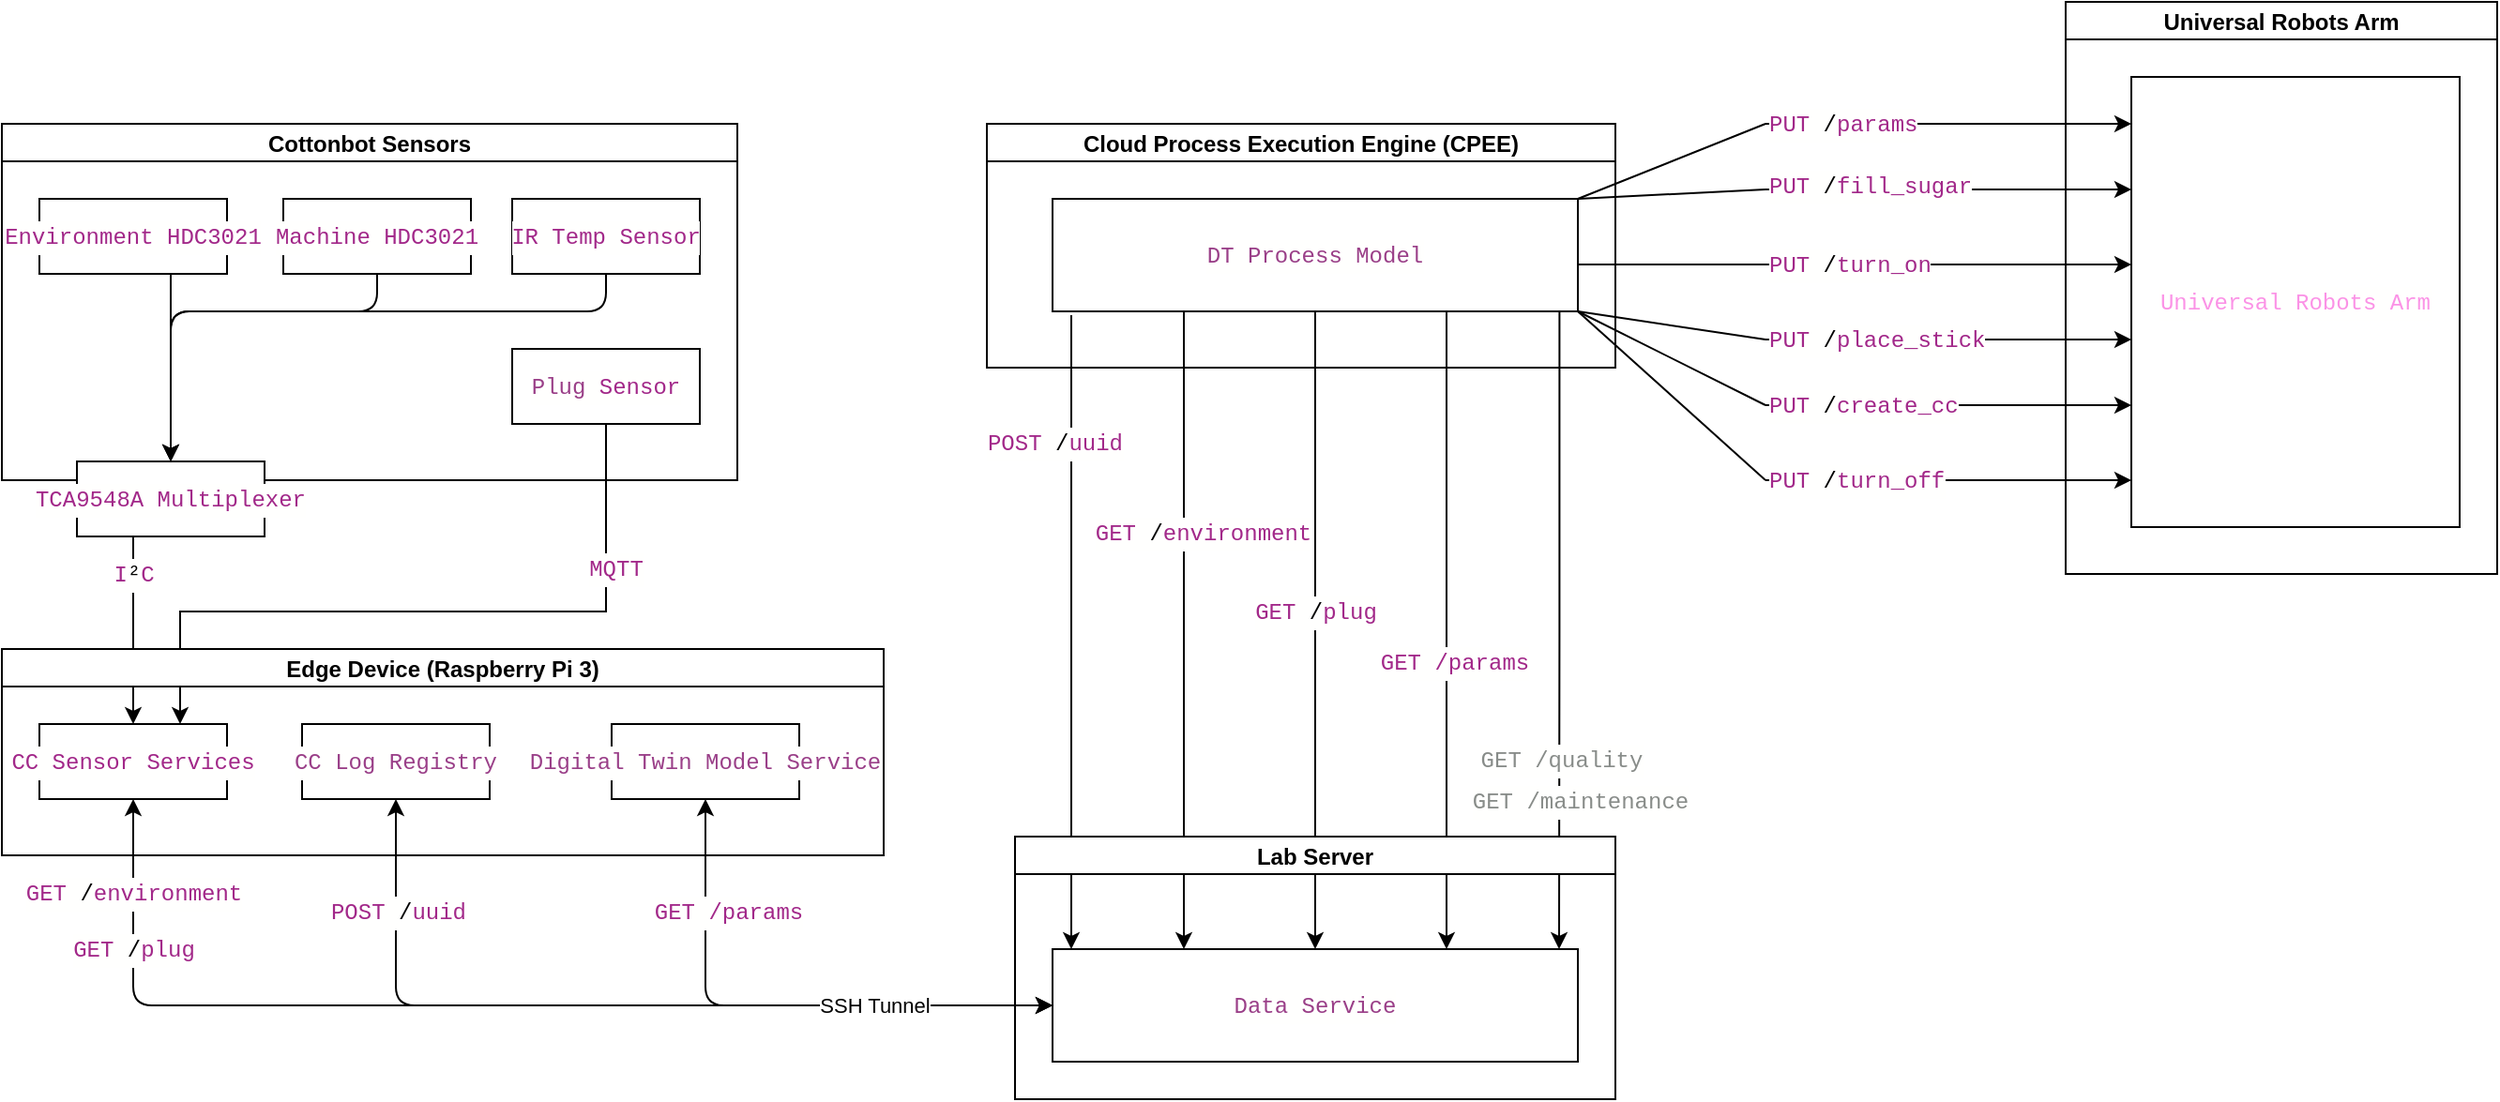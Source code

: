 <mxfile version="28.1.2">
  <diagram name="Page-1" id="sNauW_t54tCysDLgr2Dm">
    <mxGraphModel dx="1195" dy="-488" grid="1" gridSize="10" guides="1" tooltips="1" connect="1" arrows="1" fold="1" page="1" pageScale="1" pageWidth="827" pageHeight="1169" math="0" shadow="0">
      <root>
        <mxCell id="0" />
        <mxCell id="1" parent="0" />
        <mxCell id="_XdUhHh0zTV-7-86hAuY-172" style="edgeStyle=orthogonalEdgeStyle;rounded=0;orthogonalLoop=1;jettySize=auto;html=1;exitX=0.5;exitY=1;exitDx=0;exitDy=0;entryX=0.75;entryY=0;entryDx=0;entryDy=0;" edge="1" parent="1" source="_XdUhHh0zTV-7-86hAuY-169" target="_XdUhHh0zTV-7-86hAuY-75">
          <mxGeometry relative="1" as="geometry">
            <mxPoint x="150" y="1580" as="targetPoint" />
            <Array as="points">
              <mxPoint x="402" y="1520" />
              <mxPoint x="175" y="1520" />
            </Array>
          </mxGeometry>
        </mxCell>
        <mxCell id="_XdUhHh0zTV-7-86hAuY-86" style="edgeStyle=orthogonalEdgeStyle;rounded=0;orthogonalLoop=1;jettySize=auto;html=1;movable=1;resizable=1;rotatable=1;deletable=1;editable=1;locked=0;connectable=1;" edge="1" parent="1">
          <mxGeometry relative="1" as="geometry">
            <mxPoint x="650" y="1362" as="sourcePoint" />
            <mxPoint x="650" y="1700" as="targetPoint" />
          </mxGeometry>
        </mxCell>
        <mxCell id="_XdUhHh0zTV-7-86hAuY-88" style="edgeStyle=orthogonalEdgeStyle;rounded=0;orthogonalLoop=1;jettySize=auto;html=1;exitX=0.25;exitY=0;exitDx=0;exitDy=0;entryX=0.25;entryY=1;entryDx=0;entryDy=0;startArrow=classic;startFill=1;endArrow=none;endFill=0;movable=1;resizable=1;rotatable=1;deletable=1;editable=1;locked=0;connectable=1;" edge="1" parent="1" source="_XdUhHh0zTV-7-86hAuY-66" target="_XdUhHh0zTV-7-86hAuY-84">
          <mxGeometry relative="1" as="geometry" />
        </mxCell>
        <mxCell id="_XdUhHh0zTV-7-86hAuY-89" value="&lt;div style=&quot;text-align: start; color: rgb(0, 0, 0); background-color: rgb(255, 255, 254); font-family: Menlo, Monaco, &amp;quot;Courier New&amp;quot;, monospace; font-size: 12px; line-height: 18px; white-space: pre;&quot;&gt;&lt;span style=&quot;color: rgb(162, 40, 137);&quot;&gt;GET&lt;/span&gt; /&lt;span style=&quot;color: rgb(162, 40, 137);&quot;&gt;environment&lt;/span&gt;&lt;br&gt;&lt;/div&gt;" style="edgeLabel;html=1;align=center;verticalAlign=middle;resizable=1;points=[];movable=1;rotatable=1;deletable=1;editable=1;locked=0;connectable=1;" vertex="1" connectable="0" parent="_XdUhHh0zTV-7-86hAuY-88">
          <mxGeometry x="0.164" y="4" relative="1" as="geometry">
            <mxPoint x="14" y="-24" as="offset" />
          </mxGeometry>
        </mxCell>
        <mxCell id="_XdUhHh0zTV-7-86hAuY-90" style="edgeStyle=orthogonalEdgeStyle;rounded=0;orthogonalLoop=1;jettySize=auto;html=1;exitX=0.5;exitY=1;exitDx=0;exitDy=0;entryX=0.5;entryY=0;entryDx=0;entryDy=0;movable=1;resizable=1;rotatable=1;deletable=1;editable=1;locked=0;connectable=1;" edge="1" parent="1" source="_XdUhHh0zTV-7-86hAuY-84" target="_XdUhHh0zTV-7-86hAuY-66">
          <mxGeometry relative="1" as="geometry" />
        </mxCell>
        <mxCell id="_XdUhHh0zTV-7-86hAuY-93" value="&lt;div style=&quot;text-align: start; color: rgb(0, 0, 0); background-color: rgb(255, 255, 254); font-family: Menlo, Monaco, &amp;quot;Courier New&amp;quot;, monospace; font-size: 12px; line-height: 18px; white-space: pre;&quot;&gt;&lt;span style=&quot;color: rgb(162, 40, 137);&quot;&gt;GET&lt;/span&gt; /&lt;span style=&quot;color: rgb(162, 40, 137);&quot;&gt;plug&lt;/span&gt;&lt;/div&gt;" style="edgeLabel;html=1;align=center;verticalAlign=middle;resizable=1;points=[];movable=1;rotatable=1;deletable=1;editable=1;locked=0;connectable=1;" vertex="1" connectable="0" parent="_XdUhHh0zTV-7-86hAuY-90">
          <mxGeometry x="0.046" y="1" relative="1" as="geometry">
            <mxPoint x="-1" y="-18" as="offset" />
          </mxGeometry>
        </mxCell>
        <mxCell id="_XdUhHh0zTV-7-86hAuY-91" style="edgeStyle=orthogonalEdgeStyle;rounded=0;orthogonalLoop=1;jettySize=auto;html=1;exitX=0.75;exitY=1;exitDx=0;exitDy=0;entryX=0.75;entryY=0;entryDx=0;entryDy=0;startArrow=none;startFill=0;movable=1;resizable=1;rotatable=1;deletable=1;editable=1;locked=0;connectable=1;" edge="1" parent="1" source="_XdUhHh0zTV-7-86hAuY-84" target="_XdUhHh0zTV-7-86hAuY-66">
          <mxGeometry relative="1" as="geometry" />
        </mxCell>
        <mxCell id="_XdUhHh0zTV-7-86hAuY-92" style="edgeStyle=orthogonalEdgeStyle;rounded=0;orthogonalLoop=1;jettySize=auto;html=1;exitX=0.965;exitY=0.981;exitDx=0;exitDy=0;exitPerimeter=0;movable=1;resizable=1;rotatable=1;deletable=1;editable=1;locked=0;connectable=1;" edge="1" parent="1" source="_XdUhHh0zTV-7-86hAuY-84">
          <mxGeometry relative="1" as="geometry">
            <mxPoint x="910" y="1700" as="targetPoint" />
          </mxGeometry>
        </mxCell>
        <mxCell id="_XdUhHh0zTV-7-86hAuY-95" value="&lt;div style=&quot;text-align: start; color: rgb(0, 0, 0); background-color: rgb(255, 255, 254); font-family: Menlo, Monaco, &amp;quot;Courier New&amp;quot;, monospace; font-size: 12px; line-height: 18px; white-space: pre;&quot;&gt;&lt;span style=&quot;color: rgb(136, 140, 137);&quot;&gt;GET /quality&lt;/span&gt;&lt;/div&gt;" style="edgeLabel;html=1;align=center;verticalAlign=middle;resizable=1;points=[];movable=1;rotatable=1;deletable=1;editable=1;locked=0;connectable=1;" vertex="1" connectable="0" parent="_XdUhHh0zTV-7-86hAuY-92">
          <mxGeometry x="-0.085" y="1" relative="1" as="geometry">
            <mxPoint y="84" as="offset" />
          </mxGeometry>
        </mxCell>
        <mxCell id="_XdUhHh0zTV-7-86hAuY-96" value="&lt;div style=&quot;text-align: start; color: rgb(0, 0, 0); background-color: rgb(255, 255, 254); font-family: Menlo, Monaco, &amp;quot;Courier New&amp;quot;, monospace; font-size: 12px; line-height: 18px; white-space: pre;&quot;&gt;&lt;span style=&quot;color: rgb(136, 140, 137);&quot;&gt;GET /maintenance&lt;/span&gt;&lt;/div&gt;" style="edgeLabel;html=1;align=center;verticalAlign=middle;resizable=1;points=[];movable=1;rotatable=1;deletable=1;editable=1;locked=0;connectable=1;" vertex="1" connectable="0" parent="_XdUhHh0zTV-7-86hAuY-92">
          <mxGeometry x="0.125" y="1" relative="1" as="geometry">
            <mxPoint x="9" y="70" as="offset" />
          </mxGeometry>
        </mxCell>
        <mxCell id="_XdUhHh0zTV-7-86hAuY-34" value="Cottonbot Sensors" style="swimlane;startSize=20;horizontal=1;childLayout=treeLayout;horizontalTree=0;sortEdges=1;resizable=1;containerType=tree;fontSize=12;movable=1;rotatable=1;deletable=1;editable=1;locked=0;connectable=1;" vertex="1" parent="1">
          <mxGeometry x="80" y="1260" width="392" height="190" as="geometry" />
        </mxCell>
        <mxCell id="_XdUhHh0zTV-7-86hAuY-35" value="&lt;div style=&quot;text-align: start; color: rgb(0, 0, 0); background-color: rgb(255, 255, 254); font-family: Menlo, Monaco, &amp;quot;Courier New&amp;quot;, monospace; line-height: 18px; white-space: pre;&quot;&gt;&lt;div style=&quot;color: rgb(0, 0, 0); background-color: rgb(255, 255, 254); line-height: 18px;&quot;&gt;&lt;span style=&quot;color: rgb(162, 40, 137);&quot;&gt;Environment&lt;/span&gt; &lt;span style=&quot;color: rgb(162, 40, 137);&quot;&gt;HDC3021&lt;/span&gt;&lt;/div&gt;&lt;/div&gt;" style="whiteSpace=wrap;html=1;movable=1;resizable=1;rotatable=1;deletable=1;editable=1;locked=0;connectable=1;" vertex="1" parent="_XdUhHh0zTV-7-86hAuY-34">
          <mxGeometry x="20" y="40" width="100" height="40" as="geometry" />
        </mxCell>
        <mxCell id="_XdUhHh0zTV-7-86hAuY-40" value="&lt;div style=&quot;text-align: start; color: rgb(0, 0, 0); background-color: rgb(255, 255, 254); font-family: Menlo, Monaco, &amp;quot;Courier New&amp;quot;, monospace; line-height: 18px; white-space: pre;&quot;&gt;&lt;div style=&quot;color: rgb(0, 0, 0); background-color: rgb(255, 255, 254); line-height: 18px;&quot;&gt;&lt;span style=&quot;color: rgb(162, 40, 137);&quot;&gt;Machine&lt;/span&gt; &lt;span style=&quot;color: rgb(162, 40, 137);&quot;&gt;HDC3021&lt;/span&gt;&lt;/div&gt;&lt;/div&gt;" style="whiteSpace=wrap;html=1;movable=1;resizable=1;rotatable=1;deletable=1;editable=1;locked=0;connectable=1;" vertex="1" parent="_XdUhHh0zTV-7-86hAuY-34">
          <mxGeometry x="150.0" y="40" width="100" height="40" as="geometry" />
        </mxCell>
        <mxCell id="_XdUhHh0zTV-7-86hAuY-42" value="&lt;div style=&quot;text-align: start; color: rgb(0, 0, 0); background-color: rgb(255, 255, 254); font-family: Menlo, Monaco, &amp;quot;Courier New&amp;quot;, monospace; line-height: 18px; white-space: pre;&quot;&gt;&lt;div style=&quot;color: rgb(0, 0, 0); background-color: rgb(255, 255, 254); line-height: 18px;&quot;&gt;&lt;div style=&quot;color: rgb(0, 0, 0); background-color: rgb(255, 255, 254); line-height: 18px;&quot;&gt;&lt;span style=&quot;color: rgb(162, 40, 137);&quot;&gt;IR Temp&lt;/span&gt; &lt;span style=&quot;color: rgb(162, 40, 137);&quot;&gt;Sensor&lt;/span&gt;&lt;/div&gt;&lt;/div&gt;&lt;/div&gt;" style="whiteSpace=wrap;html=1;movable=1;resizable=1;rotatable=1;deletable=1;editable=1;locked=0;connectable=1;" vertex="1" parent="_XdUhHh0zTV-7-86hAuY-34">
          <mxGeometry x="272.0" y="40" width="100" height="40" as="geometry" />
        </mxCell>
        <mxCell id="_XdUhHh0zTV-7-86hAuY-169" value="&lt;div style=&quot;text-align: start; background-color: rgb(255, 255, 254); font-family: Menlo, Monaco, &amp;quot;Courier New&amp;quot;, monospace; line-height: 18px; white-space: pre; color: rgb(0, 0, 0);&quot;&gt;&lt;div style=&quot;background-color: rgb(255, 255, 254); line-height: 18px; color: rgb(0, 0, 0);&quot;&gt;&lt;div style=&quot;background-color: rgb(255, 255, 254); line-height: 18px; color: rgb(0, 0, 0);&quot;&gt;&lt;span style=&quot;caret-color: rgb(154, 63, 136); color: rgb(154, 63, 136);&quot;&gt;Plug&lt;/span&gt; &lt;span style=&quot;color: rgb(162, 40, 137);&quot;&gt;Sensor&lt;/span&gt;&lt;/div&gt;&lt;/div&gt;&lt;/div&gt;" style="whiteSpace=wrap;html=1;movable=1;resizable=1;rotatable=1;deletable=1;editable=1;locked=0;connectable=1;" vertex="1" parent="_XdUhHh0zTV-7-86hAuY-34">
          <mxGeometry x="272" y="120" width="100" height="40" as="geometry" />
        </mxCell>
        <mxCell id="_XdUhHh0zTV-7-86hAuY-78" value="&lt;div style=&quot;text-align: start; color: rgb(0, 0, 0); background-color: rgb(255, 255, 254); font-family: Menlo, Monaco, &amp;quot;Courier New&amp;quot;, monospace; font-size: 12px; line-height: 18px; white-space: pre;&quot;&gt;&lt;span style=&quot;color: rgb(162, 40, 137);&quot;&gt;I&lt;/span&gt;²&lt;span style=&quot;color: rgb(162, 40, 137);&quot;&gt;C&lt;/span&gt;&lt;/div&gt;" style="edgeStyle=orthogonalEdgeStyle;rounded=0;orthogonalLoop=1;jettySize=auto;html=1;exitX=0.5;exitY=1;exitDx=0;exitDy=0;entryX=0.5;entryY=0;entryDx=0;entryDy=0;movable=1;resizable=1;rotatable=1;deletable=1;editable=1;locked=0;connectable=1;" edge="1" parent="1" source="_XdUhHh0zTV-7-86hAuY-36" target="_XdUhHh0zTV-7-86hAuY-75">
          <mxGeometry x="-0.333" relative="1" as="geometry">
            <Array as="points">
              <mxPoint x="150" y="1480" />
            </Array>
            <mxPoint as="offset" />
          </mxGeometry>
        </mxCell>
        <mxCell id="_XdUhHh0zTV-7-86hAuY-36" value="&lt;div style=&quot;text-align: start; color: rgb(0, 0, 0); background-color: rgb(255, 255, 254); font-family: Menlo, Monaco, &amp;quot;Courier New&amp;quot;, monospace; line-height: 18px; white-space: pre;&quot;&gt;&lt;span style=&quot;color: rgb(162, 40, 137);&quot;&gt;TCA9548A&lt;/span&gt; &lt;span style=&quot;color: rgb(162, 40, 137);&quot;&gt;Multiplexer&lt;/span&gt;&lt;/div&gt;" style="whiteSpace=wrap;html=1;movable=1;resizable=1;rotatable=1;deletable=1;editable=1;locked=0;connectable=1;" vertex="1" parent="1">
          <mxGeometry x="120" y="1440" width="100" height="40" as="geometry" />
        </mxCell>
        <mxCell id="_XdUhHh0zTV-7-86hAuY-41" style="edgeStyle=orthogonalEdgeStyle;rounded=1;orthogonalLoop=1;jettySize=auto;html=1;entryX=0.5;entryY=0;entryDx=0;entryDy=0;movable=1;resizable=1;rotatable=1;deletable=1;editable=1;locked=0;connectable=1;curved=0;" edge="1" parent="1" source="_XdUhHh0zTV-7-86hAuY-40" target="_XdUhHh0zTV-7-86hAuY-36">
          <mxGeometry relative="1" as="geometry">
            <Array as="points">
              <mxPoint x="280" y="1360" />
              <mxPoint x="170" y="1360" />
            </Array>
          </mxGeometry>
        </mxCell>
        <mxCell id="_XdUhHh0zTV-7-86hAuY-37" value="" style="edgeStyle=elbowEdgeStyle;elbow=vertical;html=1;rounded=1;curved=0;sourcePerimeterSpacing=0;targetPerimeterSpacing=0;startSize=6;endSize=6;movable=1;resizable=1;rotatable=1;deletable=1;editable=1;locked=0;connectable=1;" edge="1" parent="1" source="_XdUhHh0zTV-7-86hAuY-35" target="_XdUhHh0zTV-7-86hAuY-36">
          <mxGeometry relative="1" as="geometry">
            <Array as="points">
              <mxPoint x="170" y="1380" />
            </Array>
          </mxGeometry>
        </mxCell>
        <mxCell id="_XdUhHh0zTV-7-86hAuY-45" style="edgeStyle=orthogonalEdgeStyle;rounded=1;orthogonalLoop=1;jettySize=auto;html=1;exitX=0.5;exitY=1;exitDx=0;exitDy=0;entryX=0.5;entryY=0;entryDx=0;entryDy=0;curved=0;movable=1;resizable=1;rotatable=1;deletable=1;editable=1;locked=0;connectable=1;" edge="1" parent="1" source="_XdUhHh0zTV-7-86hAuY-42" target="_XdUhHh0zTV-7-86hAuY-36">
          <mxGeometry relative="1" as="geometry">
            <Array as="points">
              <mxPoint x="402" y="1360" />
              <mxPoint x="170" y="1360" />
            </Array>
          </mxGeometry>
        </mxCell>
        <mxCell id="_XdUhHh0zTV-7-86hAuY-69" style="edgeStyle=orthogonalEdgeStyle;rounded=1;orthogonalLoop=1;jettySize=auto;html=1;exitX=0.5;exitY=1;exitDx=0;exitDy=0;entryX=0;entryY=0.5;entryDx=0;entryDy=0;startArrow=classic;startFill=1;movable=1;resizable=1;rotatable=1;deletable=1;editable=1;locked=0;connectable=1;curved=0;" edge="1" parent="1" source="_XdUhHh0zTV-7-86hAuY-77" target="_XdUhHh0zTV-7-86hAuY-66">
          <mxGeometry relative="1" as="geometry">
            <mxPoint x="280" y="1890" as="targetPoint" />
          </mxGeometry>
        </mxCell>
        <mxCell id="_XdUhHh0zTV-7-86hAuY-67" style="edgeStyle=orthogonalEdgeStyle;rounded=1;orthogonalLoop=1;jettySize=auto;html=1;exitX=0.5;exitY=1;exitDx=0;exitDy=0;entryX=0;entryY=0.5;entryDx=0;entryDy=0;startArrow=classic;startFill=1;movable=1;resizable=1;rotatable=1;deletable=1;editable=1;locked=0;connectable=1;curved=0;" edge="1" parent="1" source="_XdUhHh0zTV-7-86hAuY-75" target="_XdUhHh0zTV-7-86hAuY-66">
          <mxGeometry relative="1" as="geometry" />
        </mxCell>
        <mxCell id="_XdUhHh0zTV-7-86hAuY-68" style="edgeStyle=orthogonalEdgeStyle;rounded=1;orthogonalLoop=1;jettySize=auto;html=1;exitX=0.5;exitY=1;exitDx=0;exitDy=0;entryX=0;entryY=0.5;entryDx=0;entryDy=0;startArrow=classic;startFill=1;movable=1;resizable=1;rotatable=1;deletable=1;editable=1;locked=0;connectable=1;curved=0;" edge="1" parent="1" source="_XdUhHh0zTV-7-86hAuY-76" target="_XdUhHh0zTV-7-86hAuY-66">
          <mxGeometry relative="1" as="geometry" />
        </mxCell>
        <mxCell id="_XdUhHh0zTV-7-86hAuY-70" value="SSH Tunnel" style="edgeLabel;html=1;align=center;verticalAlign=middle;resizable=1;points=[];movable=1;rotatable=1;deletable=1;editable=1;locked=0;connectable=1;" vertex="1" connectable="0" parent="_XdUhHh0zTV-7-86hAuY-68">
          <mxGeometry x="0.761" y="-1" relative="1" as="geometry">
            <mxPoint x="-40" y="-1" as="offset" />
          </mxGeometry>
        </mxCell>
        <mxCell id="_XdUhHh0zTV-7-86hAuY-74" value="Edge Device (Raspberry Pi 3)" style="swimlane;startSize=20;horizontal=1;childLayout=treeLayout;horizontalTree=0;sortEdges=1;resizable=1;containerType=tree;fontSize=12;movable=1;rotatable=1;deletable=1;editable=1;locked=0;connectable=1;" vertex="1" parent="1">
          <mxGeometry x="80" y="1540" width="470" height="110" as="geometry" />
        </mxCell>
        <mxCell id="_XdUhHh0zTV-7-86hAuY-75" value="&lt;div style=&quot;text-align: start; color: rgb(0, 0, 0); background-color: rgb(255, 255, 254); font-family: Menlo, Monaco, &amp;quot;Courier New&amp;quot;, monospace; line-height: 18px; white-space: pre;&quot;&gt;&lt;div style=&quot;color: rgb(0, 0, 0); background-color: rgb(255, 255, 254); line-height: 18px;&quot;&gt;&lt;span style=&quot;color: rgb(162, 40, 137);&quot;&gt;CC Sensor&lt;/span&gt;&lt;span style=&quot;color: rgb(0, 0, 0);&quot;&gt; &lt;/span&gt;&lt;span style=&quot;color: rgb(162, 40, 137);&quot;&gt;Services&lt;/span&gt;&lt;br&gt;&lt;/div&gt;&lt;/div&gt;" style="whiteSpace=wrap;html=1;movable=1;resizable=1;rotatable=1;deletable=1;editable=1;locked=0;connectable=1;" vertex="1" parent="_XdUhHh0zTV-7-86hAuY-74">
          <mxGeometry x="20" y="40" width="100" height="40" as="geometry" />
        </mxCell>
        <mxCell id="_XdUhHh0zTV-7-86hAuY-76" value="&lt;div style=&quot;text-align: start; color: rgb(0, 0, 0); background-color: rgb(255, 255, 254); font-family: Menlo, Monaco, &amp;quot;Courier New&amp;quot;, monospace; line-height: 18px; white-space: pre;&quot;&gt;&lt;div style=&quot;color: rgb(0, 0, 0); background-color: rgb(255, 255, 254); line-height: 18px;&quot;&gt;&lt;span style=&quot;caret-color: rgb(154, 63, 136); color: rgb(154, 63, 136);&quot;&gt;CC Log Registry&lt;/span&gt;&lt;br&gt;&lt;/div&gt;&lt;/div&gt;" style="whiteSpace=wrap;html=1;movable=1;resizable=1;rotatable=1;deletable=1;editable=1;locked=0;connectable=1;" vertex="1" parent="_XdUhHh0zTV-7-86hAuY-74">
          <mxGeometry x="160.0" y="40" width="100" height="40" as="geometry" />
        </mxCell>
        <mxCell id="_XdUhHh0zTV-7-86hAuY-77" value="&lt;div style=&quot;text-align: start; color: rgb(0, 0, 0); background-color: rgb(255, 255, 254); font-family: Menlo, Monaco, &amp;quot;Courier New&amp;quot;, monospace; line-height: 18px; white-space: pre;&quot;&gt;&lt;div style=&quot;color: rgb(0, 0, 0); background-color: rgb(255, 255, 254); line-height: 18px;&quot;&gt;&lt;div style=&quot;color: rgb(0, 0, 0); background-color: rgb(255, 255, 254); line-height: 18px;&quot;&gt;&lt;span style=&quot;caret-color: rgb(154, 63, 136); color: rgb(154, 63, 136);&quot;&gt;Digital Twin Model Service&lt;/span&gt;&lt;br&gt;&lt;/div&gt;&lt;/div&gt;&lt;/div&gt;" style="whiteSpace=wrap;html=1;movable=1;resizable=1;rotatable=1;deletable=1;editable=1;locked=0;connectable=1;" vertex="1" parent="_XdUhHh0zTV-7-86hAuY-74">
          <mxGeometry x="325.0" y="40" width="100" height="40" as="geometry" />
        </mxCell>
        <mxCell id="_XdUhHh0zTV-7-86hAuY-79" value="Lab Server" style="swimlane;startSize=20;horizontal=1;childLayout=treeLayout;horizontalTree=0;sortEdges=1;resizable=1;containerType=tree;fontSize=12;movable=1;rotatable=1;deletable=1;editable=1;locked=0;connectable=1;" vertex="1" parent="1">
          <mxGeometry x="620" y="1640" width="320" height="140" as="geometry" />
        </mxCell>
        <mxCell id="_XdUhHh0zTV-7-86hAuY-66" value="&lt;div style=&quot;text-align: start; background-color: rgb(255, 255, 254); font-family: Menlo, Monaco, &amp;quot;Courier New&amp;quot;, monospace; line-height: 18px; white-space: pre; color: rgb(0, 0, 0);&quot;&gt;&lt;div style=&quot;background-color: rgb(255, 255, 254); line-height: 18px; color: rgb(0, 0, 0);&quot;&gt;&lt;span style=&quot;caret-color: rgb(154, 63, 136); color: rgb(154, 63, 136);&quot;&gt;Data Service&lt;/span&gt;&lt;br&gt;&lt;/div&gt;&lt;/div&gt;" style="whiteSpace=wrap;html=1;movable=1;resizable=1;rotatable=1;deletable=1;editable=1;locked=0;connectable=1;" vertex="1" parent="_XdUhHh0zTV-7-86hAuY-79">
          <mxGeometry x="20" y="60" width="280" height="60" as="geometry" />
        </mxCell>
        <mxCell id="_XdUhHh0zTV-7-86hAuY-83" value="Cloud Process Execution Engine (CPEE)" style="swimlane;startSize=20;horizontal=1;childLayout=treeLayout;horizontalTree=0;sortEdges=1;resizable=1;containerType=tree;fontSize=12;movable=1;rotatable=1;deletable=1;editable=1;locked=0;connectable=1;" vertex="1" parent="1">
          <mxGeometry x="605" y="1260" width="335" height="130" as="geometry" />
        </mxCell>
        <mxCell id="_XdUhHh0zTV-7-86hAuY-84" value="&lt;div style=&quot;text-align: start; background-color: rgb(255, 255, 254); font-family: Menlo, Monaco, &amp;quot;Courier New&amp;quot;, monospace; line-height: 18px; white-space: pre; color: rgb(0, 0, 0);&quot;&gt;&lt;div style=&quot;background-color: rgb(255, 255, 254); line-height: 18px; color: rgb(0, 0, 0);&quot;&gt;&lt;span style=&quot;caret-color: rgb(154, 63, 136); color: rgb(154, 63, 136);&quot;&gt;DT Process Model&lt;/span&gt;&lt;br&gt;&lt;/div&gt;&lt;/div&gt;" style="whiteSpace=wrap;html=1;movable=1;resizable=1;rotatable=1;deletable=1;editable=1;locked=0;connectable=1;" vertex="1" parent="_XdUhHh0zTV-7-86hAuY-83">
          <mxGeometry x="35" y="40" width="280" height="60" as="geometry" />
        </mxCell>
        <mxCell id="_XdUhHh0zTV-7-86hAuY-97" value="&lt;div style=&quot;text-align: start; background-color: rgb(255, 255, 254); font-family: Menlo, Monaco, &amp;quot;Courier New&amp;quot;, monospace; font-size: 12px; line-height: 18px; white-space: pre; color: rgb(0, 0, 0);&quot;&gt;&lt;span style=&quot;color: rgb(162, 40, 137);&quot;&gt;GET /params&lt;/span&gt;&lt;/div&gt;" style="edgeLabel;html=1;align=center;verticalAlign=middle;resizable=1;points=[];movable=1;rotatable=1;deletable=1;editable=1;locked=0;connectable=1;" vertex="1" connectable="0" parent="1">
          <mxGeometry x="827" y="1480" as="geometry">
            <mxPoint x="27" y="67" as="offset" />
          </mxGeometry>
        </mxCell>
        <mxCell id="_XdUhHh0zTV-7-86hAuY-99" value="&lt;div style=&quot;text-align: start; color: rgb(0, 0, 0); background-color: rgb(255, 255, 254); font-family: Menlo, Monaco, &amp;quot;Courier New&amp;quot;, monospace; font-size: 12px; line-height: 18px; white-space: pre;&quot;&gt;&lt;span style=&quot;color: rgb(162, 40, 137);&quot;&gt;POST&lt;/span&gt; /&lt;span style=&quot;color: rgb(162, 40, 137);&quot;&gt;uuid&lt;/span&gt;&lt;br&gt;&lt;/div&gt;" style="edgeLabel;html=1;align=center;verticalAlign=middle;resizable=1;points=[];movable=1;rotatable=1;deletable=1;editable=1;locked=0;connectable=1;" vertex="1" connectable="0" parent="1">
          <mxGeometry x="670" y="1370" as="geometry">
            <mxPoint x="-29" y="60" as="offset" />
          </mxGeometry>
        </mxCell>
        <mxCell id="_XdUhHh0zTV-7-86hAuY-100" value="Universal Robots Arm" style="swimlane;startSize=20;horizontal=1;childLayout=treeLayout;horizontalTree=0;sortEdges=1;resizable=1;containerType=tree;fontSize=12;movable=1;rotatable=1;deletable=1;editable=1;locked=0;connectable=1;" vertex="1" parent="1">
          <mxGeometry x="1180" y="1195" width="230" height="305" as="geometry" />
        </mxCell>
        <mxCell id="_XdUhHh0zTV-7-86hAuY-101" value="&lt;div style=&quot;text-align: start; background-color: rgb(255, 255, 254); font-family: Menlo, Monaco, &amp;quot;Courier New&amp;quot;, monospace; line-height: 18px; white-space: pre; color: rgb(0, 0, 0);&quot;&gt;&lt;div style=&quot;background-color: rgb(255, 255, 254); line-height: 18px; color: rgb(0, 0, 0);&quot;&gt;&lt;font color=&quot;#fb92e6&quot;&gt;&lt;span style=&quot;caret-color: rgb(251, 146, 230);&quot;&gt;Universal Robots Arm&lt;/span&gt;&lt;/font&gt;&lt;/div&gt;&lt;/div&gt;" style="whiteSpace=wrap;html=1;" vertex="1" parent="_XdUhHh0zTV-7-86hAuY-100">
          <mxGeometry x="35" y="40" width="175" height="240" as="geometry" />
        </mxCell>
        <mxCell id="_XdUhHh0zTV-7-86hAuY-152" style="edgeStyle=orthogonalEdgeStyle;rounded=0;orthogonalLoop=1;jettySize=auto;html=1;startArrow=none;startFill=0;endArrow=none;endFill=0;" edge="1" parent="1" source="_XdUhHh0zTV-7-86hAuY-84" target="_XdUhHh0zTV-7-86hAuY-111">
          <mxGeometry relative="1" as="geometry" />
        </mxCell>
        <mxCell id="_XdUhHh0zTV-7-86hAuY-153" style="edgeStyle=orthogonalEdgeStyle;rounded=0;orthogonalLoop=1;jettySize=auto;html=1;startArrow=none;startFill=0;endArrow=none;endFill=0;" edge="1" parent="1" source="_XdUhHh0zTV-7-86hAuY-84" target="_XdUhHh0zTV-7-86hAuY-116">
          <mxGeometry relative="1" as="geometry" />
        </mxCell>
        <mxCell id="_XdUhHh0zTV-7-86hAuY-154" style="edgeStyle=orthogonalEdgeStyle;rounded=0;orthogonalLoop=1;jettySize=auto;html=1;startArrow=none;startFill=0;endArrow=none;endFill=0;" edge="1" parent="1" source="_XdUhHh0zTV-7-86hAuY-84" target="_XdUhHh0zTV-7-86hAuY-133">
          <mxGeometry relative="1" as="geometry" />
        </mxCell>
        <mxCell id="_XdUhHh0zTV-7-86hAuY-155" style="edgeStyle=orthogonalEdgeStyle;rounded=0;orthogonalLoop=1;jettySize=auto;html=1;startArrow=none;startFill=0;endArrow=none;endFill=0;" edge="1" parent="1" source="_XdUhHh0zTV-7-86hAuY-84" target="_XdUhHh0zTV-7-86hAuY-129">
          <mxGeometry relative="1" as="geometry" />
        </mxCell>
        <mxCell id="_XdUhHh0zTV-7-86hAuY-156" style="edgeStyle=orthogonalEdgeStyle;rounded=0;orthogonalLoop=1;jettySize=auto;html=1;startArrow=none;startFill=0;endArrow=none;endFill=0;" edge="1" parent="1" source="_XdUhHh0zTV-7-86hAuY-84" target="_XdUhHh0zTV-7-86hAuY-135">
          <mxGeometry relative="1" as="geometry" />
        </mxCell>
        <mxCell id="_XdUhHh0zTV-7-86hAuY-157" style="edgeStyle=orthogonalEdgeStyle;rounded=0;orthogonalLoop=1;jettySize=auto;html=1;startArrow=none;startFill=0;endArrow=none;endFill=0;" edge="1" parent="1" source="_XdUhHh0zTV-7-86hAuY-84" target="_XdUhHh0zTV-7-86hAuY-134">
          <mxGeometry relative="1" as="geometry" />
        </mxCell>
        <mxCell id="_XdUhHh0zTV-7-86hAuY-158" style="edgeStyle=orthogonalEdgeStyle;rounded=0;orthogonalLoop=1;jettySize=auto;html=1;startArrow=classic;startFill=1;endArrow=none;endFill=0;" edge="1" parent="1" source="_XdUhHh0zTV-7-86hAuY-101" target="_XdUhHh0zTV-7-86hAuY-111">
          <mxGeometry relative="1" as="geometry" />
        </mxCell>
        <mxCell id="_XdUhHh0zTV-7-86hAuY-159" style="edgeStyle=orthogonalEdgeStyle;rounded=0;orthogonalLoop=1;jettySize=auto;html=1;startArrow=classic;startFill=1;endArrow=none;endFill=0;" edge="1" parent="1" source="_XdUhHh0zTV-7-86hAuY-101" target="_XdUhHh0zTV-7-86hAuY-116">
          <mxGeometry relative="1" as="geometry" />
        </mxCell>
        <mxCell id="_XdUhHh0zTV-7-86hAuY-160" style="edgeStyle=orthogonalEdgeStyle;rounded=0;orthogonalLoop=1;jettySize=auto;html=1;startArrow=classic;startFill=1;endArrow=none;endFill=0;" edge="1" parent="1" source="_XdUhHh0zTV-7-86hAuY-101" target="_XdUhHh0zTV-7-86hAuY-133">
          <mxGeometry relative="1" as="geometry" />
        </mxCell>
        <mxCell id="_XdUhHh0zTV-7-86hAuY-161" style="edgeStyle=orthogonalEdgeStyle;rounded=0;orthogonalLoop=1;jettySize=auto;html=1;startArrow=classic;startFill=1;endArrow=none;endFill=0;" edge="1" parent="1" source="_XdUhHh0zTV-7-86hAuY-101" target="_XdUhHh0zTV-7-86hAuY-129">
          <mxGeometry relative="1" as="geometry" />
        </mxCell>
        <mxCell id="_XdUhHh0zTV-7-86hAuY-162" style="edgeStyle=orthogonalEdgeStyle;rounded=0;orthogonalLoop=1;jettySize=auto;html=1;startArrow=classic;startFill=1;endArrow=none;endFill=0;" edge="1" parent="1" source="_XdUhHh0zTV-7-86hAuY-101" target="_XdUhHh0zTV-7-86hAuY-135">
          <mxGeometry relative="1" as="geometry" />
        </mxCell>
        <mxCell id="_XdUhHh0zTV-7-86hAuY-163" style="edgeStyle=orthogonalEdgeStyle;rounded=0;orthogonalLoop=1;jettySize=auto;html=1;startArrow=classic;startFill=1;endArrow=none;endFill=0;" edge="1" parent="1" source="_XdUhHh0zTV-7-86hAuY-101" target="_XdUhHh0zTV-7-86hAuY-134">
          <mxGeometry relative="1" as="geometry" />
        </mxCell>
        <mxCell id="_XdUhHh0zTV-7-86hAuY-111" value="&lt;div style=&quot;color: rgb(0, 0, 0); background-color: rgb(255, 255, 254); font-family: Menlo, Monaco, &amp;quot;Courier New&amp;quot;, monospace; font-size: 12px; line-height: 18px; white-space: pre;&quot;&gt;&lt;span style=&quot;color: rgb(162, 40, 137);&quot;&gt;PUT&lt;/span&gt; /&lt;span style=&quot;color: rgb(162, 40, 137);&quot;&gt;params&lt;/span&gt;&lt;/div&gt;" style="edgeLabel;html=1;align=left;verticalAlign=middle;resizable=1;points=[];movable=1;rotatable=1;deletable=1;editable=1;locked=0;connectable=1;" vertex="1" connectable="0" parent="1">
          <mxGeometry x="1020" y="1260" as="geometry" />
        </mxCell>
        <mxCell id="_XdUhHh0zTV-7-86hAuY-116" value="&lt;div style=&quot;color: rgb(0, 0, 0); background-color: rgb(255, 255, 254); font-family: Menlo, Monaco, &amp;quot;Courier New&amp;quot;, monospace; font-size: 12px; line-height: 18px; white-space: pre;&quot;&gt;&lt;span style=&quot;color: rgb(162, 40, 137);&quot;&gt;PUT&lt;/span&gt; /&lt;span style=&quot;color: rgb(162, 40, 137);&quot;&gt;fill_sugar&lt;/span&gt;&lt;br&gt;&lt;/div&gt;" style="edgeLabel;html=1;align=left;verticalAlign=middle;resizable=1;points=[];movable=1;rotatable=1;deletable=1;editable=1;locked=0;connectable=1;" vertex="1" connectable="0" parent="1">
          <mxGeometry x="1020" y="1290" height="5" as="geometry" />
        </mxCell>
        <mxCell id="_XdUhHh0zTV-7-86hAuY-129" value="&lt;div style=&quot;color: rgb(0, 0, 0); background-color: rgb(255, 255, 254); font-family: Menlo, Monaco, &amp;quot;Courier New&amp;quot;, monospace; font-size: 12px; line-height: 18px; white-space: pre;&quot;&gt;&lt;span style=&quot;color: rgb(162, 40, 137);&quot;&gt;PUT&lt;/span&gt; /&lt;span style=&quot;color: rgb(162, 40, 137);&quot;&gt;place_stick&lt;/span&gt;&lt;/div&gt;" style="edgeLabel;html=1;align=left;verticalAlign=middle;resizable=1;points=[];movable=1;rotatable=1;deletable=1;editable=1;locked=0;connectable=1;" vertex="1" connectable="0" parent="1">
          <mxGeometry x="1020" y="1375" as="geometry" />
        </mxCell>
        <mxCell id="_XdUhHh0zTV-7-86hAuY-133" value="&lt;div style=&quot;color: rgb(0, 0, 0); background-color: rgb(255, 255, 254); font-family: Menlo, Monaco, &amp;quot;Courier New&amp;quot;, monospace; font-size: 12px; line-height: 18px; white-space: pre;&quot;&gt;&lt;span style=&quot;color: rgb(162, 40, 137);&quot;&gt;PUT&lt;/span&gt; /&lt;span style=&quot;color: rgb(162, 40, 137);&quot;&gt;turn_on&lt;/span&gt;&lt;br&gt;&lt;/div&gt;" style="edgeLabel;html=1;align=left;verticalAlign=middle;resizable=1;points=[];movable=1;rotatable=1;deletable=1;editable=1;locked=0;connectable=1;" vertex="1" connectable="0" parent="1">
          <mxGeometry x="1020" y="1335" as="geometry" />
        </mxCell>
        <mxCell id="_XdUhHh0zTV-7-86hAuY-134" value="&lt;div style=&quot;color: rgb(0, 0, 0); background-color: rgb(255, 255, 254); font-family: Menlo, Monaco, &amp;quot;Courier New&amp;quot;, monospace; font-size: 12px; line-height: 18px; white-space: pre;&quot;&gt;&lt;span style=&quot;color: rgb(162, 40, 137);&quot;&gt;PUT&lt;/span&gt; /&lt;span style=&quot;color: rgb(162, 40, 137);&quot;&gt;turn_off&lt;/span&gt;&lt;br&gt;&lt;/div&gt;" style="edgeLabel;html=1;align=left;verticalAlign=middle;resizable=1;points=[];movable=1;rotatable=1;deletable=1;editable=1;locked=0;connectable=1;" vertex="1" connectable="0" parent="1">
          <mxGeometry x="1020" y="1450" as="geometry" />
        </mxCell>
        <mxCell id="_XdUhHh0zTV-7-86hAuY-135" value="&lt;div style=&quot;color: rgb(0, 0, 0); background-color: rgb(255, 255, 254); font-family: Menlo, Monaco, &amp;quot;Courier New&amp;quot;, monospace; font-size: 12px; line-height: 18px; white-space: pre;&quot;&gt;&lt;span style=&quot;color: rgb(162, 40, 137);&quot;&gt;PUT&lt;/span&gt; /&lt;span style=&quot;color: rgb(162, 40, 137);&quot;&gt;create_cc&lt;/span&gt;&lt;br&gt;&lt;/div&gt;" style="edgeLabel;html=1;align=left;verticalAlign=middle;resizable=1;points=[];movable=1;rotatable=1;deletable=1;editable=1;locked=0;connectable=1;" vertex="1" connectable="0" parent="1">
          <mxGeometry x="1020" y="1410" as="geometry" />
        </mxCell>
        <mxCell id="_XdUhHh0zTV-7-86hAuY-164" value="&lt;div style=&quot;text-align: start; color: rgb(0, 0, 0); background-color: rgb(255, 255, 254); font-family: Menlo, Monaco, &amp;quot;Courier New&amp;quot;, monospace; font-size: 12px; line-height: 18px; white-space: pre;&quot;&gt;&lt;span style=&quot;color: rgb(162, 40, 137);&quot;&gt;POST&lt;/span&gt; /&lt;span style=&quot;color: rgb(162, 40, 137);&quot;&gt;uuid&lt;/span&gt;&lt;br&gt;&lt;/div&gt;" style="edgeLabel;html=1;align=center;verticalAlign=middle;resizable=1;points=[];movable=1;rotatable=1;deletable=1;editable=1;locked=0;connectable=1;" vertex="1" connectable="0" parent="1">
          <mxGeometry x="320" y="1620" as="geometry">
            <mxPoint x="-29" y="60" as="offset" />
          </mxGeometry>
        </mxCell>
        <mxCell id="_XdUhHh0zTV-7-86hAuY-165" value="&lt;div style=&quot;text-align: start; color: rgb(0, 0, 0); background-color: rgb(255, 255, 254); font-family: Menlo, Monaco, &amp;quot;Courier New&amp;quot;, monospace; font-size: 12px; line-height: 18px; white-space: pre;&quot;&gt;&lt;span style=&quot;color: rgb(162, 40, 137);&quot;&gt;GET&lt;/span&gt; /&lt;span style=&quot;color: rgb(162, 40, 137);&quot;&gt;environment&lt;/span&gt;&lt;br&gt;&lt;/div&gt;" style="edgeLabel;html=1;align=center;verticalAlign=middle;resizable=1;points=[];movable=1;rotatable=1;deletable=1;editable=1;locked=0;connectable=1;" vertex="1" connectable="0" parent="1">
          <mxGeometry x="150" y="1670" as="geometry" />
        </mxCell>
        <mxCell id="_XdUhHh0zTV-7-86hAuY-166" value="&lt;div style=&quot;text-align: start; color: rgb(0, 0, 0); background-color: rgb(255, 255, 254); font-family: Menlo, Monaco, &amp;quot;Courier New&amp;quot;, monospace; font-size: 12px; line-height: 18px; white-space: pre;&quot;&gt;&lt;span style=&quot;color: rgb(162, 40, 137);&quot;&gt;GET&lt;/span&gt; /&lt;span style=&quot;color: rgb(162, 40, 137);&quot;&gt;plug&lt;/span&gt;&lt;/div&gt;" style="edgeLabel;html=1;align=center;verticalAlign=middle;resizable=1;points=[];movable=1;rotatable=1;deletable=1;editable=1;locked=0;connectable=1;" vertex="1" connectable="0" parent="1">
          <mxGeometry x="150" y="1700" as="geometry" />
        </mxCell>
        <mxCell id="_XdUhHh0zTV-7-86hAuY-168" value="&lt;div style=&quot;text-align: start; background-color: rgb(255, 255, 254); font-family: Menlo, Monaco, &amp;quot;Courier New&amp;quot;, monospace; font-size: 12px; line-height: 18px; white-space: pre; color: rgb(0, 0, 0);&quot;&gt;&lt;span style=&quot;color: rgb(162, 40, 137);&quot;&gt;GET /params&lt;/span&gt;&lt;/div&gt;" style="edgeLabel;html=1;align=center;verticalAlign=middle;resizable=1;points=[];movable=1;rotatable=1;deletable=1;editable=1;locked=0;connectable=1;" vertex="1" connectable="0" parent="1">
          <mxGeometry x="440" y="1613" as="geometry">
            <mxPoint x="27" y="67" as="offset" />
          </mxGeometry>
        </mxCell>
        <mxCell id="_XdUhHh0zTV-7-86hAuY-174" value="&lt;div style=&quot;text-align: start; background-color: rgb(255, 255, 254); font-family: Menlo, Monaco, &amp;quot;Courier New&amp;quot;, monospace; font-size: 12px; line-height: 18px; white-space: pre; color: rgb(0, 0, 0);&quot;&gt;&lt;span style=&quot;color: rgb(162, 40, 137);&quot;&gt;MQTT&lt;/span&gt;&lt;/div&gt;" style="edgeLabel;html=1;align=center;verticalAlign=middle;resizable=1;points=[];movable=1;rotatable=1;deletable=1;editable=1;locked=0;connectable=1;" vertex="1" connectable="0" parent="1">
          <mxGeometry x="380" y="1430" as="geometry">
            <mxPoint x="27" y="67" as="offset" />
          </mxGeometry>
        </mxCell>
      </root>
    </mxGraphModel>
  </diagram>
</mxfile>
